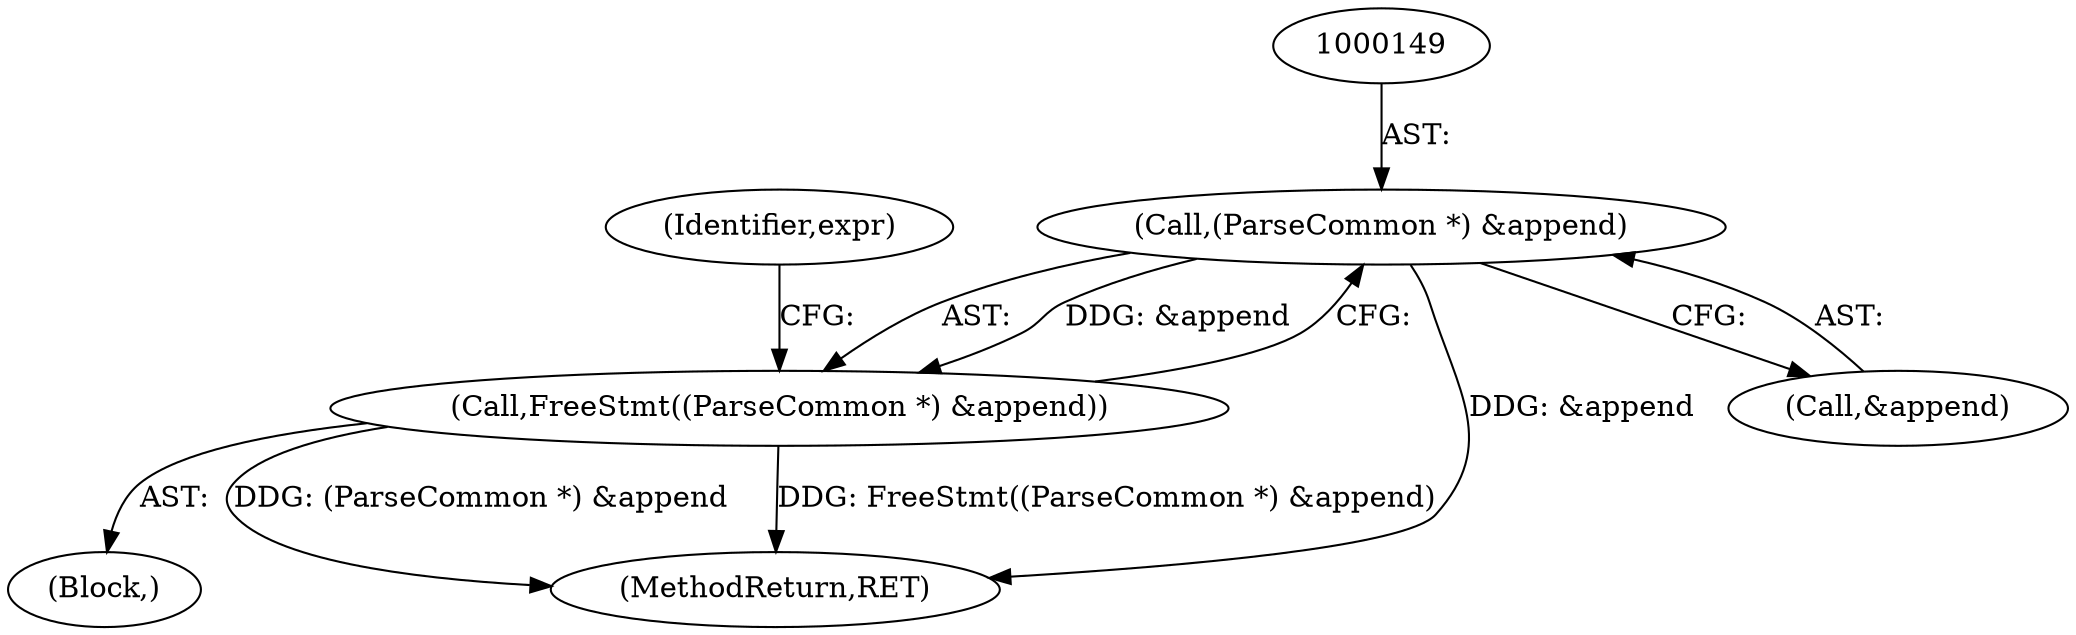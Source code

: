 digraph "0_libxkbcommon_c1e5ac16e77a21f87bdf3bc4dea61b037a17dddb@pointer" {
"1000148" [label="(Call,(ParseCommon *) &append)"];
"1000147" [label="(Call,FreeStmt((ParseCommon *) &append))"];
"1000103" [label="(Block,)"];
"1000148" [label="(Call,(ParseCommon *) &append)"];
"1000153" [label="(Identifier,expr)"];
"1000147" [label="(Call,FreeStmt((ParseCommon *) &append))"];
"1000154" [label="(MethodReturn,RET)"];
"1000150" [label="(Call,&append)"];
"1000148" -> "1000147"  [label="AST: "];
"1000148" -> "1000150"  [label="CFG: "];
"1000149" -> "1000148"  [label="AST: "];
"1000150" -> "1000148"  [label="AST: "];
"1000147" -> "1000148"  [label="CFG: "];
"1000148" -> "1000154"  [label="DDG: &append"];
"1000148" -> "1000147"  [label="DDG: &append"];
"1000147" -> "1000103"  [label="AST: "];
"1000153" -> "1000147"  [label="CFG: "];
"1000147" -> "1000154"  [label="DDG: (ParseCommon *) &append"];
"1000147" -> "1000154"  [label="DDG: FreeStmt((ParseCommon *) &append)"];
}
